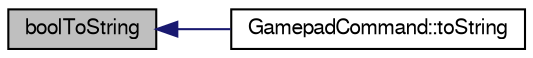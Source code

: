 digraph "boolToString"
{
  edge [fontname="FreeSans",fontsize="10",labelfontname="FreeSans",labelfontsize="10"];
  node [fontname="FreeSans",fontsize="10",shape=record];
  rankdir="LR";
  Node1 [label="boolToString",height=0.2,width=0.4,color="black", fillcolor="grey75", style="filled", fontcolor="black"];
  Node1 -> Node2 [dir="back",color="midnightblue",fontsize="10",style="solid",fontname="FreeSans"];
  Node2 [label="GamepadCommand::toString",height=0.2,width=0.4,color="black", fillcolor="white", style="filled",URL="$d4/d51/struct_gamepad_command.html#a91c3bcc66670f8a11a722a692798ea05"];
}
